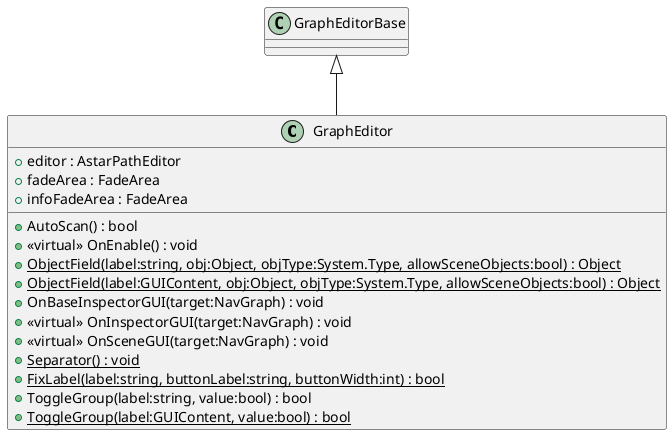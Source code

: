 @startuml
class GraphEditor {
    + editor : AstarPathEditor
    + fadeArea : FadeArea
    + infoFadeArea : FadeArea
    + AutoScan() : bool
    + <<virtual>> OnEnable() : void
    + {static} ObjectField(label:string, obj:Object, objType:System.Type, allowSceneObjects:bool) : Object
    + {static} ObjectField(label:GUIContent, obj:Object, objType:System.Type, allowSceneObjects:bool) : Object
    + OnBaseInspectorGUI(target:NavGraph) : void
    + <<virtual>> OnInspectorGUI(target:NavGraph) : void
    + <<virtual>> OnSceneGUI(target:NavGraph) : void
    + {static} Separator() : void
    + {static} FixLabel(label:string, buttonLabel:string, buttonWidth:int) : bool
    + ToggleGroup(label:string, value:bool) : bool
    + {static} ToggleGroup(label:GUIContent, value:bool) : bool
}
GraphEditorBase <|-- GraphEditor
@enduml
